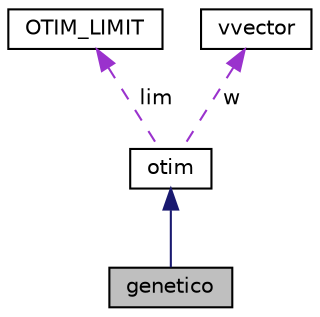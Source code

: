 digraph "genetico"
{
  edge [fontname="Helvetica",fontsize="10",labelfontname="Helvetica",labelfontsize="10"];
  node [fontname="Helvetica",fontsize="10",shape=record];
  Node1 [label="genetico",height=0.2,width=0.4,color="black", fillcolor="grey75", style="filled", fontcolor="black"];
  Node2 -> Node1 [dir="back",color="midnightblue",fontsize="10",style="solid",fontname="Helvetica"];
  Node2 [label="otim",height=0.2,width=0.4,color="black", fillcolor="white", style="filled",URL="$classotim.html"];
  Node3 -> Node2 [dir="back",color="darkorchid3",fontsize="10",style="dashed",label=" lim" ,fontname="Helvetica"];
  Node3 [label="OTIM_LIMIT",height=0.2,width=0.4,color="black", fillcolor="white", style="filled",URL="$structOTIM__LIMIT.html"];
  Node4 -> Node2 [dir="back",color="darkorchid3",fontsize="10",style="dashed",label=" w" ,fontname="Helvetica"];
  Node4 [label="vvector",height=0.2,width=0.4,color="black", fillcolor="white", style="filled",URL="$classvvector.html"];
}
